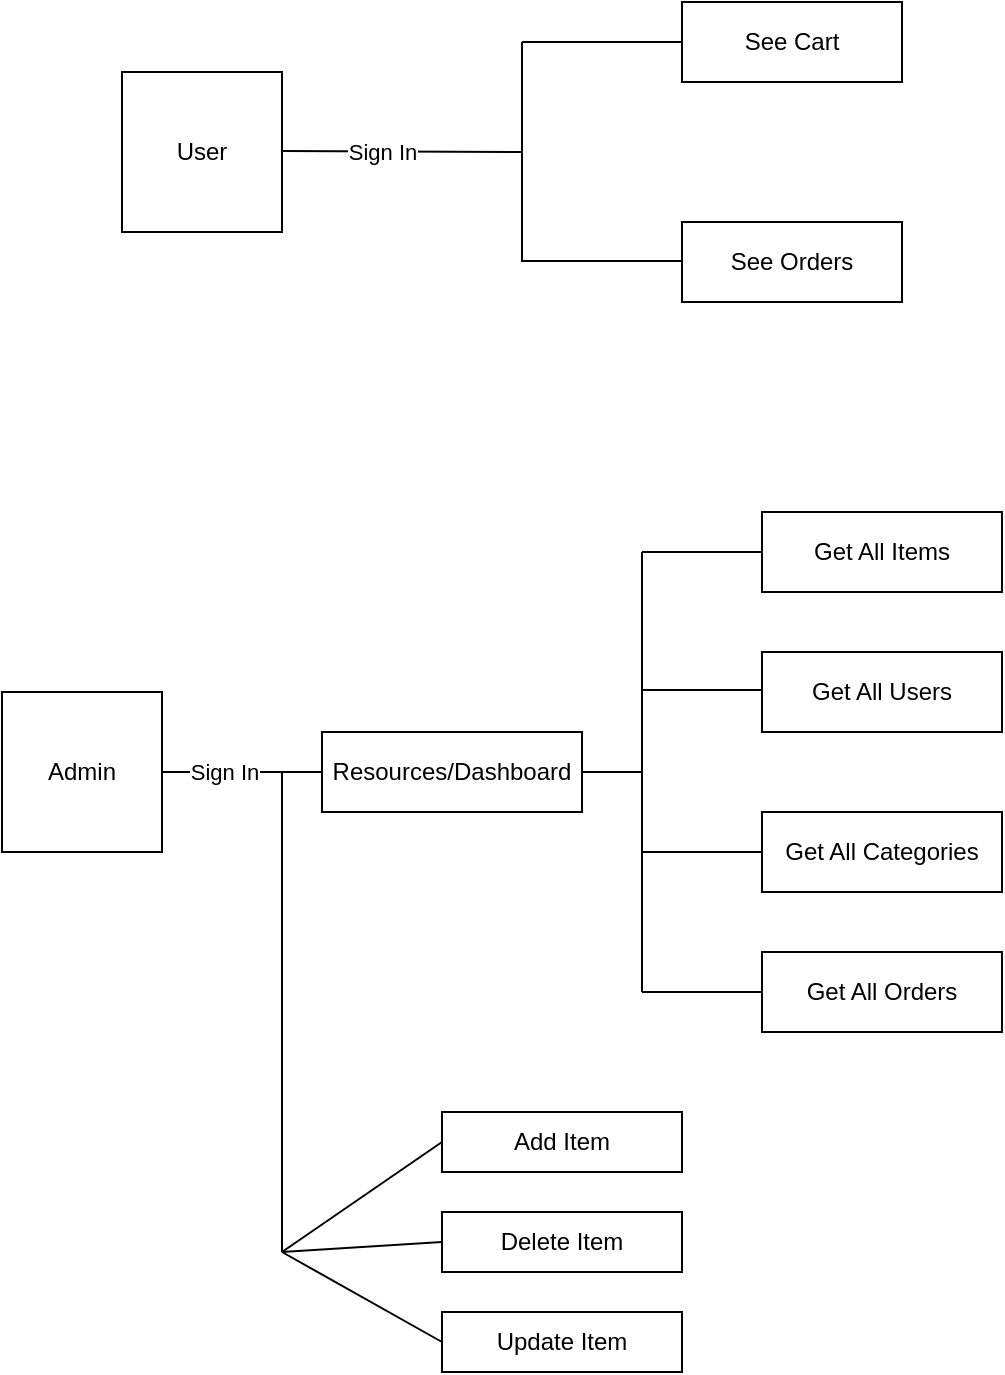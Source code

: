 <mxfile version="24.0.7" type="device">
  <diagram name="Page-1" id="Y7gHvaubXHp8Sl2q3oJ3">
    <mxGraphModel dx="880" dy="529" grid="1" gridSize="10" guides="1" tooltips="1" connect="1" arrows="1" fold="1" page="1" pageScale="1" pageWidth="850" pageHeight="1100" math="0" shadow="0">
      <root>
        <mxCell id="0" />
        <mxCell id="1" parent="0" />
        <mxCell id="tnMs2QTHtvGkVFtqc58K-1" value="User" style="whiteSpace=wrap;html=1;aspect=fixed;" vertex="1" parent="1">
          <mxGeometry x="180" y="230" width="80" height="80" as="geometry" />
        </mxCell>
        <mxCell id="tnMs2QTHtvGkVFtqc58K-2" value="" style="endArrow=none;html=1;rounded=0;" edge="1" parent="1">
          <mxGeometry width="50" height="50" relative="1" as="geometry">
            <mxPoint x="260" y="269.5" as="sourcePoint" />
            <mxPoint x="380" y="270" as="targetPoint" />
          </mxGeometry>
        </mxCell>
        <mxCell id="tnMs2QTHtvGkVFtqc58K-5" value="Sign In" style="edgeLabel;html=1;align=center;verticalAlign=middle;resizable=0;points=[];" vertex="1" connectable="0" parent="tnMs2QTHtvGkVFtqc58K-2">
          <mxGeometry x="-0.04" relative="1" as="geometry">
            <mxPoint x="-8" as="offset" />
          </mxGeometry>
        </mxCell>
        <mxCell id="tnMs2QTHtvGkVFtqc58K-8" value="" style="endArrow=none;html=1;rounded=0;" edge="1" parent="1">
          <mxGeometry width="50" height="50" relative="1" as="geometry">
            <mxPoint x="380" y="255" as="sourcePoint" />
            <mxPoint x="380" y="215" as="targetPoint" />
          </mxGeometry>
        </mxCell>
        <mxCell id="tnMs2QTHtvGkVFtqc58K-10" value="" style="endArrow=none;html=1;rounded=0;" edge="1" parent="1">
          <mxGeometry width="50" height="50" relative="1" as="geometry">
            <mxPoint x="380" y="215" as="sourcePoint" />
            <mxPoint x="460" y="215" as="targetPoint" />
          </mxGeometry>
        </mxCell>
        <mxCell id="tnMs2QTHtvGkVFtqc58K-11" value="" style="endArrow=none;html=1;rounded=0;" edge="1" parent="1">
          <mxGeometry width="50" height="50" relative="1" as="geometry">
            <mxPoint x="380" y="325" as="sourcePoint" />
            <mxPoint x="380" y="255" as="targetPoint" />
          </mxGeometry>
        </mxCell>
        <mxCell id="tnMs2QTHtvGkVFtqc58K-14" value="" style="endArrow=none;html=1;rounded=0;entryX=0;entryY=0.5;entryDx=0;entryDy=0;" edge="1" parent="1">
          <mxGeometry width="50" height="50" relative="1" as="geometry">
            <mxPoint x="380" y="324.5" as="sourcePoint" />
            <mxPoint x="460" y="324.5" as="targetPoint" />
          </mxGeometry>
        </mxCell>
        <mxCell id="tnMs2QTHtvGkVFtqc58K-15" value="Admin" style="whiteSpace=wrap;html=1;aspect=fixed;" vertex="1" parent="1">
          <mxGeometry x="120" y="540" width="80" height="80" as="geometry" />
        </mxCell>
        <mxCell id="tnMs2QTHtvGkVFtqc58K-16" value="" style="endArrow=none;html=1;rounded=0;" edge="1" parent="1" source="tnMs2QTHtvGkVFtqc58K-34">
          <mxGeometry width="50" height="50" relative="1" as="geometry">
            <mxPoint x="220" y="579.5" as="sourcePoint" />
            <mxPoint x="340" y="580" as="targetPoint" />
          </mxGeometry>
        </mxCell>
        <mxCell id="tnMs2QTHtvGkVFtqc58K-19" value="" style="endArrow=none;html=1;rounded=0;" edge="1" parent="1">
          <mxGeometry width="50" height="50" relative="1" as="geometry">
            <mxPoint x="440" y="580" as="sourcePoint" />
            <mxPoint x="440" y="470" as="targetPoint" />
          </mxGeometry>
        </mxCell>
        <mxCell id="tnMs2QTHtvGkVFtqc58K-20" value="" style="endArrow=none;html=1;rounded=0;" edge="1" parent="1">
          <mxGeometry width="50" height="50" relative="1" as="geometry">
            <mxPoint x="440" y="470" as="sourcePoint" />
            <mxPoint x="520" y="470" as="targetPoint" />
          </mxGeometry>
        </mxCell>
        <mxCell id="tnMs2QTHtvGkVFtqc58K-21" value="" style="endArrow=none;html=1;rounded=0;" edge="1" parent="1">
          <mxGeometry width="50" height="50" relative="1" as="geometry">
            <mxPoint x="440" y="690" as="sourcePoint" />
            <mxPoint x="440" y="580" as="targetPoint" />
          </mxGeometry>
        </mxCell>
        <mxCell id="tnMs2QTHtvGkVFtqc58K-23" value="" style="endArrow=none;html=1;rounded=0;entryX=0;entryY=0.5;entryDx=0;entryDy=0;" edge="1" parent="1">
          <mxGeometry width="50" height="50" relative="1" as="geometry">
            <mxPoint x="440" y="690" as="sourcePoint" />
            <mxPoint x="520" y="690" as="targetPoint" />
          </mxGeometry>
        </mxCell>
        <mxCell id="tnMs2QTHtvGkVFtqc58K-24" value="See Cart" style="rounded=0;whiteSpace=wrap;html=1;" vertex="1" parent="1">
          <mxGeometry x="460" y="195" width="110" height="40" as="geometry" />
        </mxCell>
        <mxCell id="tnMs2QTHtvGkVFtqc58K-25" value="See Orders" style="rounded=0;whiteSpace=wrap;html=1;" vertex="1" parent="1">
          <mxGeometry x="460" y="305" width="110" height="40" as="geometry" />
        </mxCell>
        <mxCell id="tnMs2QTHtvGkVFtqc58K-26" value="Get All Items" style="rounded=0;whiteSpace=wrap;html=1;" vertex="1" parent="1">
          <mxGeometry x="500" y="450" width="120" height="40" as="geometry" />
        </mxCell>
        <mxCell id="tnMs2QTHtvGkVFtqc58K-27" value="Get All Orders" style="rounded=0;whiteSpace=wrap;html=1;" vertex="1" parent="1">
          <mxGeometry x="500" y="670" width="120" height="40" as="geometry" />
        </mxCell>
        <mxCell id="tnMs2QTHtvGkVFtqc58K-29" value="Get All Users" style="rounded=0;whiteSpace=wrap;html=1;" vertex="1" parent="1">
          <mxGeometry x="500" y="520" width="120" height="40" as="geometry" />
        </mxCell>
        <mxCell id="tnMs2QTHtvGkVFtqc58K-30" value="" style="endArrow=none;html=1;rounded=0;" edge="1" parent="1">
          <mxGeometry width="50" height="50" relative="1" as="geometry">
            <mxPoint x="440" y="539" as="sourcePoint" />
            <mxPoint x="500" y="539" as="targetPoint" />
          </mxGeometry>
        </mxCell>
        <mxCell id="tnMs2QTHtvGkVFtqc58K-31" value="Get All Categories" style="rounded=0;whiteSpace=wrap;html=1;" vertex="1" parent="1">
          <mxGeometry x="500" y="600" width="120" height="40" as="geometry" />
        </mxCell>
        <mxCell id="tnMs2QTHtvGkVFtqc58K-33" value="" style="endArrow=none;html=1;rounded=0;" edge="1" parent="1">
          <mxGeometry width="50" height="50" relative="1" as="geometry">
            <mxPoint x="440" y="620" as="sourcePoint" />
            <mxPoint x="500" y="620" as="targetPoint" />
          </mxGeometry>
        </mxCell>
        <mxCell id="tnMs2QTHtvGkVFtqc58K-35" value="" style="endArrow=none;html=1;rounded=0;exitX=1;exitY=0.5;exitDx=0;exitDy=0;" edge="1" parent="1" source="tnMs2QTHtvGkVFtqc58K-15" target="tnMs2QTHtvGkVFtqc58K-34">
          <mxGeometry width="50" height="50" relative="1" as="geometry">
            <mxPoint x="220" y="579.5" as="sourcePoint" />
            <mxPoint x="340" y="580" as="targetPoint" />
          </mxGeometry>
        </mxCell>
        <mxCell id="tnMs2QTHtvGkVFtqc58K-36" value="Sign In" style="edgeLabel;html=1;align=center;verticalAlign=middle;resizable=0;points=[];" vertex="1" connectable="0" parent="tnMs2QTHtvGkVFtqc58K-35">
          <mxGeometry x="-0.04" relative="1" as="geometry">
            <mxPoint x="-8" as="offset" />
          </mxGeometry>
        </mxCell>
        <mxCell id="tnMs2QTHtvGkVFtqc58K-34" value="Resources/Dashboard" style="rounded=0;whiteSpace=wrap;html=1;" vertex="1" parent="1">
          <mxGeometry x="280" y="560" width="130" height="40" as="geometry" />
        </mxCell>
        <mxCell id="tnMs2QTHtvGkVFtqc58K-37" value="" style="endArrow=none;html=1;rounded=0;" edge="1" parent="1">
          <mxGeometry width="50" height="50" relative="1" as="geometry">
            <mxPoint x="410" y="580" as="sourcePoint" />
            <mxPoint x="440" y="580" as="targetPoint" />
          </mxGeometry>
        </mxCell>
        <mxCell id="tnMs2QTHtvGkVFtqc58K-38" value="" style="endArrow=none;html=1;rounded=0;" edge="1" parent="1">
          <mxGeometry width="50" height="50" relative="1" as="geometry">
            <mxPoint x="260" y="820" as="sourcePoint" />
            <mxPoint x="260" y="580" as="targetPoint" />
          </mxGeometry>
        </mxCell>
        <mxCell id="tnMs2QTHtvGkVFtqc58K-39" value="Add Item" style="rounded=0;whiteSpace=wrap;html=1;" vertex="1" parent="1">
          <mxGeometry x="340" y="750" width="120" height="30" as="geometry" />
        </mxCell>
        <mxCell id="tnMs2QTHtvGkVFtqc58K-41" value="Delete Item" style="rounded=0;whiteSpace=wrap;html=1;" vertex="1" parent="1">
          <mxGeometry x="340" y="800" width="120" height="30" as="geometry" />
        </mxCell>
        <mxCell id="tnMs2QTHtvGkVFtqc58K-42" value="Update Item" style="rounded=0;whiteSpace=wrap;html=1;" vertex="1" parent="1">
          <mxGeometry x="340" y="850" width="120" height="30" as="geometry" />
        </mxCell>
        <mxCell id="tnMs2QTHtvGkVFtqc58K-45" value="" style="endArrow=none;html=1;rounded=0;entryX=0;entryY=0.5;entryDx=0;entryDy=0;" edge="1" parent="1" target="tnMs2QTHtvGkVFtqc58K-39">
          <mxGeometry width="50" height="50" relative="1" as="geometry">
            <mxPoint x="260" y="820" as="sourcePoint" />
            <mxPoint x="310" y="770" as="targetPoint" />
          </mxGeometry>
        </mxCell>
        <mxCell id="tnMs2QTHtvGkVFtqc58K-46" value="" style="endArrow=none;html=1;rounded=0;entryX=0;entryY=0.5;entryDx=0;entryDy=0;" edge="1" parent="1" target="tnMs2QTHtvGkVFtqc58K-41">
          <mxGeometry width="50" height="50" relative="1" as="geometry">
            <mxPoint x="260" y="820" as="sourcePoint" />
            <mxPoint x="310" y="770" as="targetPoint" />
          </mxGeometry>
        </mxCell>
        <mxCell id="tnMs2QTHtvGkVFtqc58K-47" value="" style="endArrow=none;html=1;rounded=0;entryX=0;entryY=0.5;entryDx=0;entryDy=0;" edge="1" parent="1" target="tnMs2QTHtvGkVFtqc58K-42">
          <mxGeometry width="50" height="50" relative="1" as="geometry">
            <mxPoint x="260" y="820" as="sourcePoint" />
            <mxPoint x="300" y="860" as="targetPoint" />
          </mxGeometry>
        </mxCell>
      </root>
    </mxGraphModel>
  </diagram>
</mxfile>
